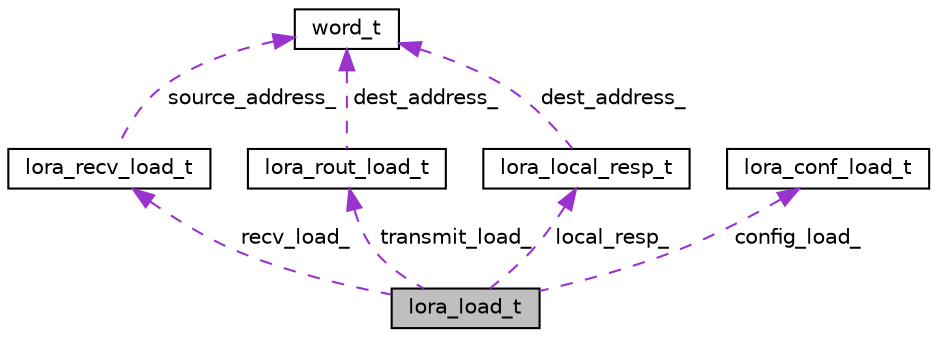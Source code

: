 digraph "lora_load_t"
{
 // LATEX_PDF_SIZE
  edge [fontname="Helvetica",fontsize="10",labelfontname="Helvetica",labelfontsize="10"];
  node [fontname="Helvetica",fontsize="10",shape=record];
  Node1 [label="lora_load_t",height=0.2,width=0.4,color="black", fillcolor="grey75", style="filled", fontcolor="black",tooltip="Union of the different load frames."];
  Node2 -> Node1 [dir="back",color="darkorchid3",fontsize="10",style="dashed",label=" recv_load_" ,fontname="Helvetica"];
  Node2 [label="lora_recv_load_t",height=0.2,width=0.4,color="black", fillcolor="white", style="filled",URL="$structlora__recv__load__t.html",tooltip="Struct with the frame load of received data."];
  Node3 -> Node2 [dir="back",color="darkorchid3",fontsize="10",style="dashed",label=" source_address_" ,fontname="Helvetica"];
  Node3 [label="word_t",height=0.2,width=0.4,color="black", fillcolor="white", style="filled",URL="$unionword__t.html",tooltip="Union to divide word size data to byte size divisible data."];
  Node4 -> Node1 [dir="back",color="darkorchid3",fontsize="10",style="dashed",label=" config_load_" ,fontname="Helvetica"];
  Node4 [label="lora_conf_load_t",height=0.2,width=0.4,color="black", fillcolor="white", style="filled",URL="$structlora__conf__load__t.html",tooltip="Struct of config frame."];
  Node5 -> Node1 [dir="back",color="darkorchid3",fontsize="10",style="dashed",label=" transmit_load_" ,fontname="Helvetica"];
  Node5 [label="lora_rout_load_t",height=0.2,width=0.4,color="black", fillcolor="white", style="filled",URL="$structlora__rout__load__t.html",tooltip="LoRa struct with the frame load of Routing information."];
  Node3 -> Node5 [dir="back",color="darkorchid3",fontsize="10",style="dashed",label=" dest_address_" ,fontname="Helvetica"];
  Node6 -> Node1 [dir="back",color="darkorchid3",fontsize="10",style="dashed",label=" local_resp_" ,fontname="Helvetica"];
  Node6 [label="lora_local_resp_t",height=0.2,width=0.4,color="black", fillcolor="white", style="filled",URL="$structlora__local__resp__t.html",tooltip="Struct of the load frame of the local response."];
  Node3 -> Node6 [dir="back",color="darkorchid3",fontsize="10",style="dashed",label=" dest_address_" ,fontname="Helvetica"];
}
